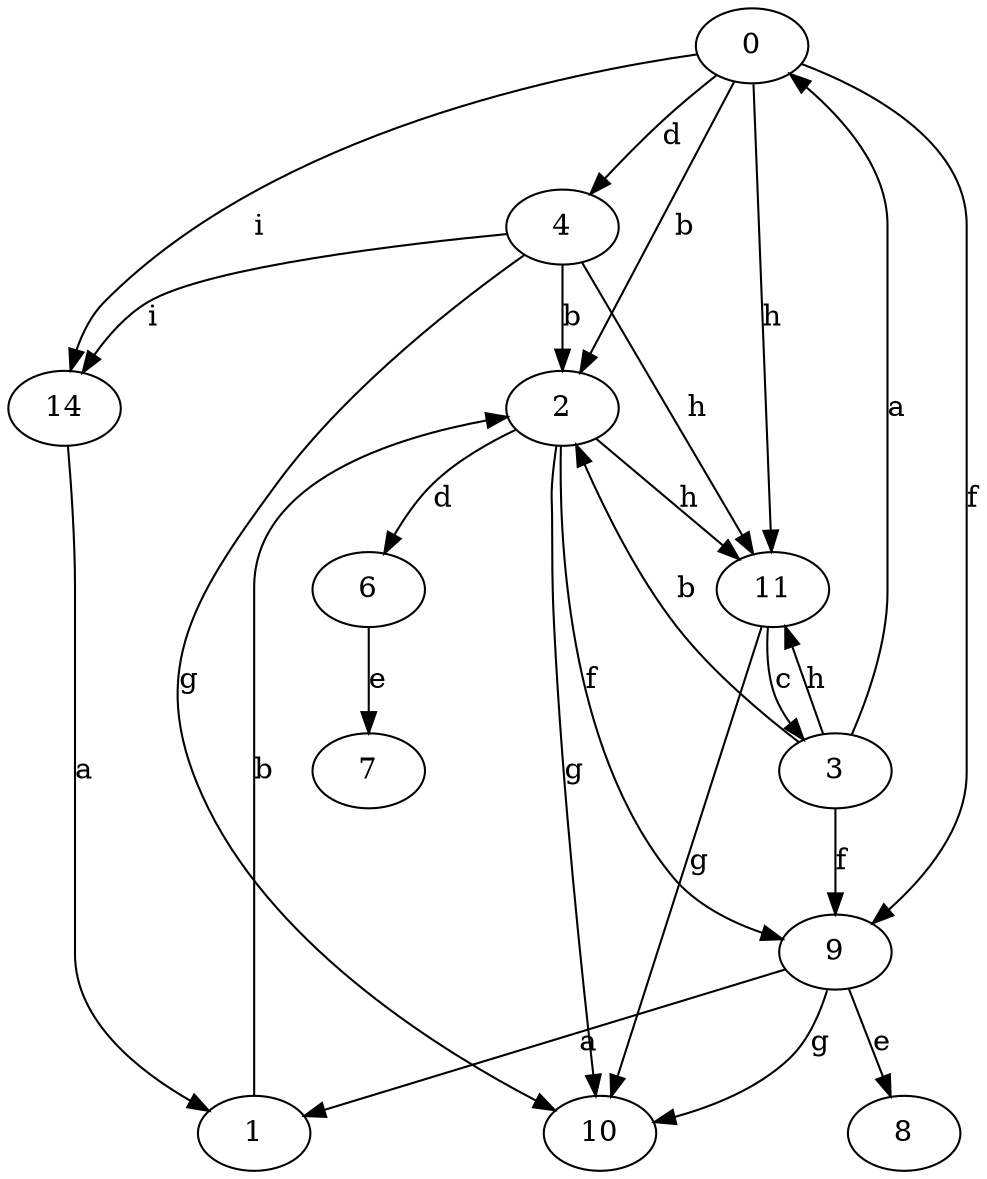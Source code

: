strict digraph  {
0;
1;
2;
3;
4;
6;
7;
8;
9;
10;
11;
14;
0 -> 2  [label=b];
0 -> 4  [label=d];
0 -> 9  [label=f];
0 -> 11  [label=h];
0 -> 14  [label=i];
1 -> 2  [label=b];
2 -> 6  [label=d];
2 -> 9  [label=f];
2 -> 10  [label=g];
2 -> 11  [label=h];
3 -> 0  [label=a];
3 -> 2  [label=b];
3 -> 9  [label=f];
3 -> 11  [label=h];
4 -> 2  [label=b];
4 -> 10  [label=g];
4 -> 11  [label=h];
4 -> 14  [label=i];
6 -> 7  [label=e];
9 -> 1  [label=a];
9 -> 8  [label=e];
9 -> 10  [label=g];
11 -> 3  [label=c];
11 -> 10  [label=g];
14 -> 1  [label=a];
}
